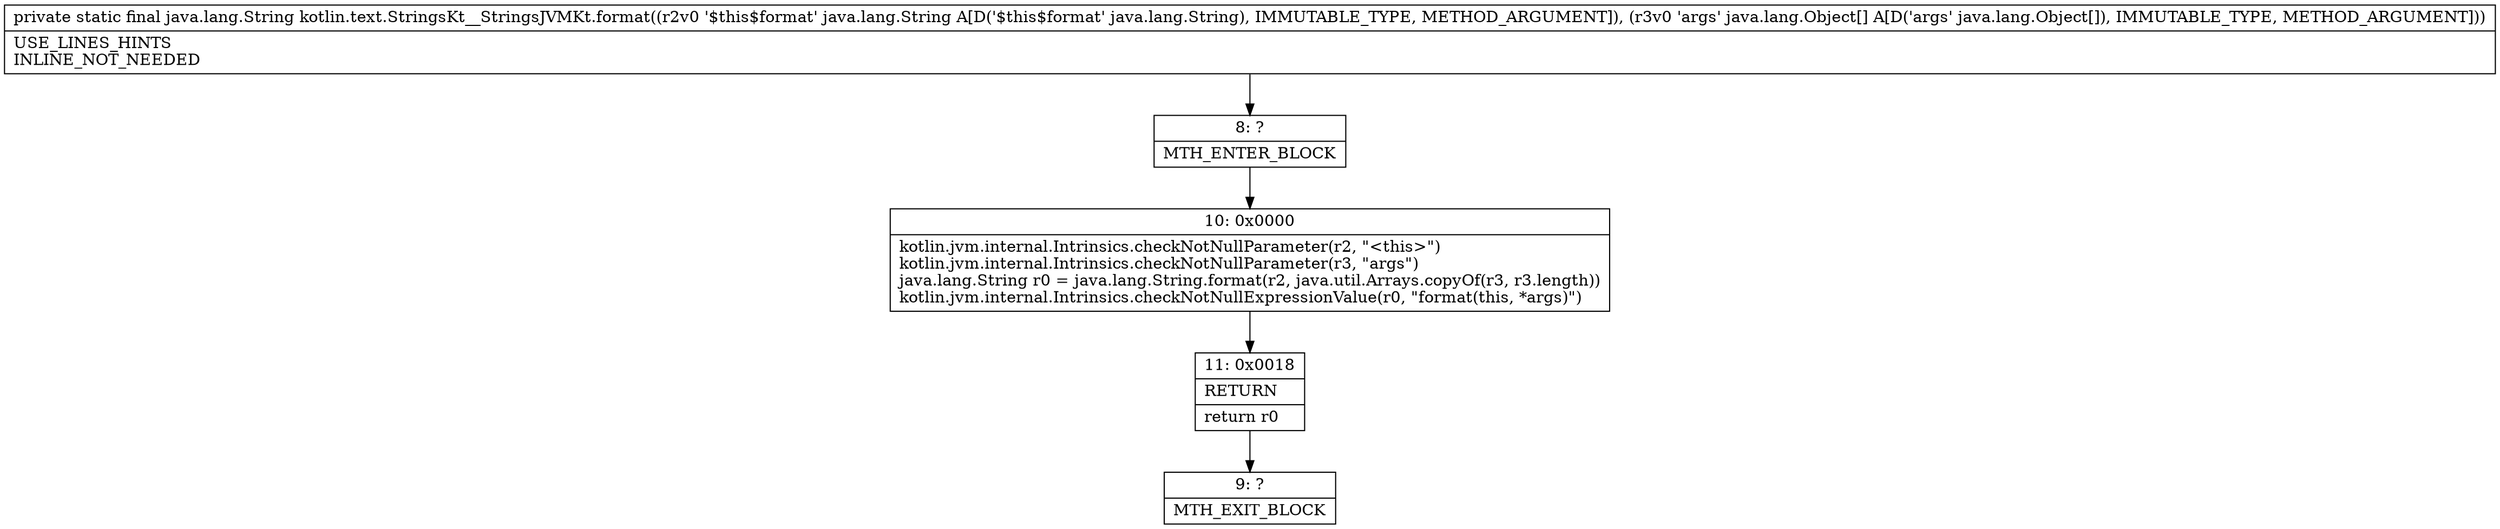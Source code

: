 digraph "CFG forkotlin.text.StringsKt__StringsJVMKt.format(Ljava\/lang\/String;[Ljava\/lang\/Object;)Ljava\/lang\/String;" {
Node_8 [shape=record,label="{8\:\ ?|MTH_ENTER_BLOCK\l}"];
Node_10 [shape=record,label="{10\:\ 0x0000|kotlin.jvm.internal.Intrinsics.checkNotNullParameter(r2, \"\<this\>\")\lkotlin.jvm.internal.Intrinsics.checkNotNullParameter(r3, \"args\")\ljava.lang.String r0 = java.lang.String.format(r2, java.util.Arrays.copyOf(r3, r3.length))\lkotlin.jvm.internal.Intrinsics.checkNotNullExpressionValue(r0, \"format(this, *args)\")\l}"];
Node_11 [shape=record,label="{11\:\ 0x0018|RETURN\l|return r0\l}"];
Node_9 [shape=record,label="{9\:\ ?|MTH_EXIT_BLOCK\l}"];
MethodNode[shape=record,label="{private static final java.lang.String kotlin.text.StringsKt__StringsJVMKt.format((r2v0 '$this$format' java.lang.String A[D('$this$format' java.lang.String), IMMUTABLE_TYPE, METHOD_ARGUMENT]), (r3v0 'args' java.lang.Object[] A[D('args' java.lang.Object[]), IMMUTABLE_TYPE, METHOD_ARGUMENT]))  | USE_LINES_HINTS\lINLINE_NOT_NEEDED\l}"];
MethodNode -> Node_8;Node_8 -> Node_10;
Node_10 -> Node_11;
Node_11 -> Node_9;
}

